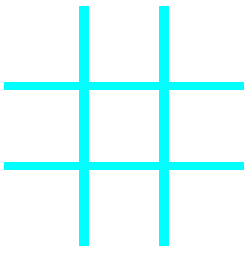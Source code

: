<mxfile version="13.7.3" type="device"><diagram id="WENPRywlegyBnNBERX1Y" name="Page-1"><mxGraphModel dx="1104" dy="642" grid="1" gridSize="10" guides="1" tooltips="1" connect="1" arrows="1" fold="1" page="1" pageScale="1" pageWidth="850" pageHeight="1100" math="0" shadow="0"><root><mxCell id="0"/><mxCell id="1" parent="0"/><mxCell id="hTkW4T-OLJ8OL6EWLm55-1" value="" style="endArrow=none;html=1;strokeColor=#00FFFF;strokeWidth=5;" edge="1" parent="1"><mxGeometry width="50" height="50" relative="1" as="geometry"><mxPoint x="400" y="400" as="sourcePoint"/><mxPoint x="400" y="280" as="targetPoint"/></mxGeometry></mxCell><mxCell id="hTkW4T-OLJ8OL6EWLm55-2" value="" style="endArrow=none;html=1;strokeColor=#00FFFF;strokeWidth=5;" edge="1" parent="1"><mxGeometry width="50" height="50" relative="1" as="geometry"><mxPoint x="440" y="400" as="sourcePoint"/><mxPoint x="440" y="280" as="targetPoint"/></mxGeometry></mxCell><mxCell id="hTkW4T-OLJ8OL6EWLm55-3" value="" style="endArrow=none;html=1;strokeColor=#00FFFF;strokeWidth=4;" edge="1" parent="1"><mxGeometry width="50" height="50" relative="1" as="geometry"><mxPoint x="480" y="320" as="sourcePoint"/><mxPoint x="360" y="320" as="targetPoint"/></mxGeometry></mxCell><mxCell id="hTkW4T-OLJ8OL6EWLm55-4" value="" style="endArrow=none;html=1;strokeColor=#00FFFF;strokeWidth=4;" edge="1" parent="1"><mxGeometry width="50" height="50" relative="1" as="geometry"><mxPoint x="480" y="360" as="sourcePoint"/><mxPoint x="360" y="360" as="targetPoint"/></mxGeometry></mxCell></root></mxGraphModel></diagram></mxfile>
